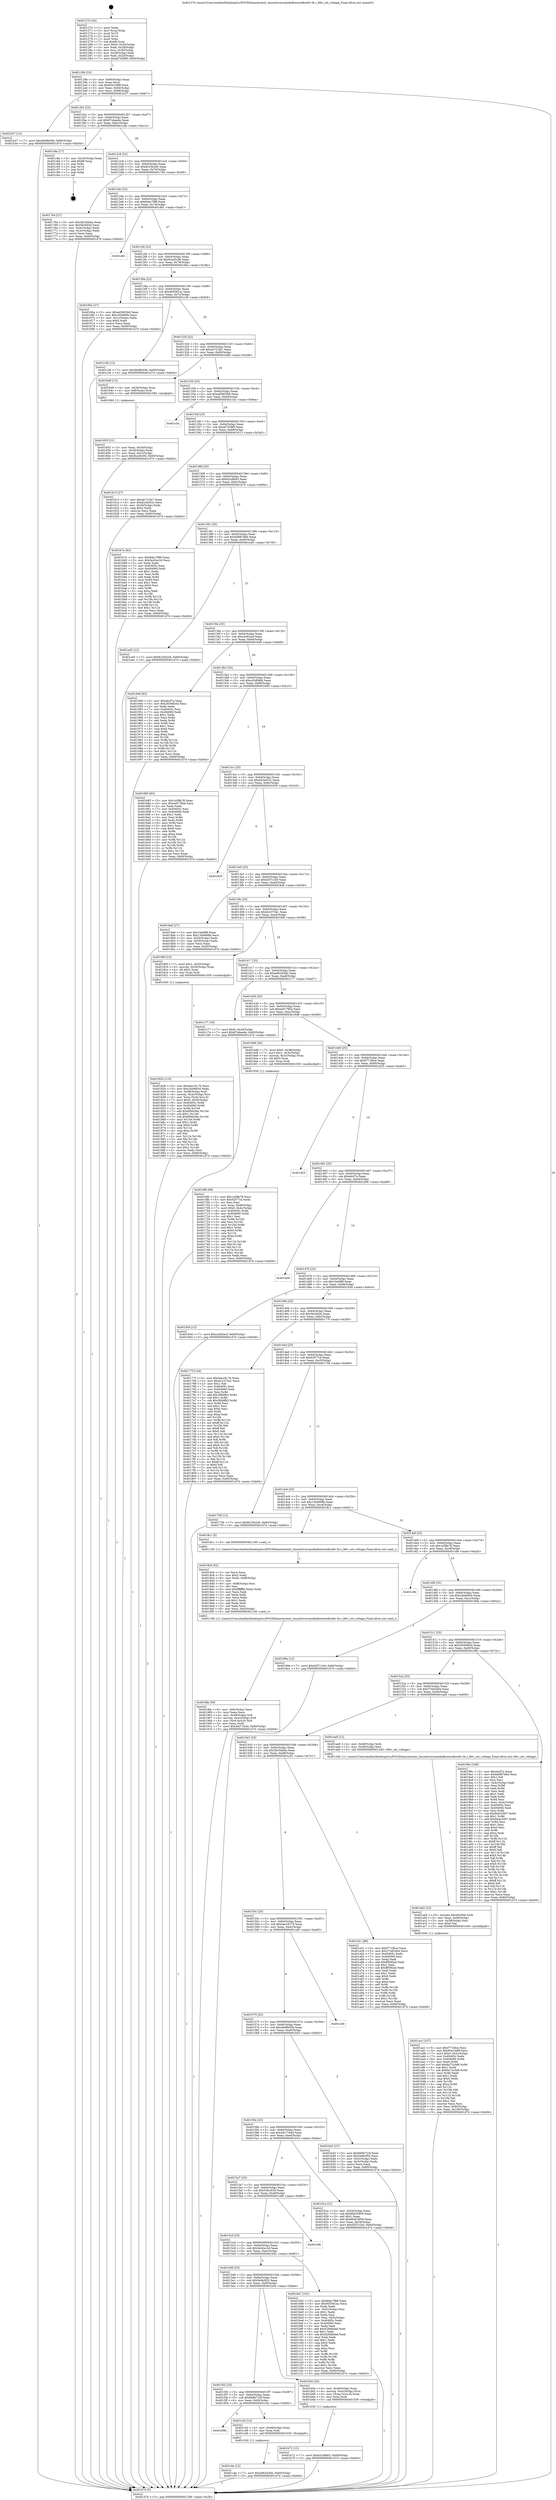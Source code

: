 digraph "0x401270" {
  label = "0x401270 (/mnt/c/Users/mathe/Desktop/tcc/POCII/binaries/extr_linuxdriversmediafirewirefiredtv-fe.c_fdtv_set_voltage_Final-ollvm.out::main(0))"
  labelloc = "t"
  node[shape=record]

  Entry [label="",width=0.3,height=0.3,shape=circle,fillcolor=black,style=filled]
  "0x40129b" [label="{
     0x40129b [23]\l
     | [instrs]\l
     &nbsp;&nbsp;0x40129b \<+3\>: mov -0x60(%rbp),%eax\l
     &nbsp;&nbsp;0x40129e \<+2\>: mov %eax,%ecx\l
     &nbsp;&nbsp;0x4012a0 \<+6\>: sub $0x83e1bf9f,%ecx\l
     &nbsp;&nbsp;0x4012a6 \<+3\>: mov %eax,-0x64(%rbp)\l
     &nbsp;&nbsp;0x4012a9 \<+3\>: mov %ecx,-0x68(%rbp)\l
     &nbsp;&nbsp;0x4012ac \<+6\>: je 0000000000401b37 \<main+0x8c7\>\l
  }"]
  "0x401b37" [label="{
     0x401b37 [12]\l
     | [instrs]\l
     &nbsp;&nbsp;0x401b37 \<+7\>: movl $0x4bd9b50b,-0x60(%rbp)\l
     &nbsp;&nbsp;0x401b3e \<+5\>: jmp 0000000000401d7d \<main+0xb0d\>\l
  }"]
  "0x4012b2" [label="{
     0x4012b2 [22]\l
     | [instrs]\l
     &nbsp;&nbsp;0x4012b2 \<+5\>: jmp 00000000004012b7 \<main+0x47\>\l
     &nbsp;&nbsp;0x4012b7 \<+3\>: mov -0x64(%rbp),%eax\l
     &nbsp;&nbsp;0x4012ba \<+5\>: sub $0x87ebeede,%eax\l
     &nbsp;&nbsp;0x4012bf \<+3\>: mov %eax,-0x6c(%rbp)\l
     &nbsp;&nbsp;0x4012c2 \<+6\>: je 0000000000401c8a \<main+0xa1a\>\l
  }"]
  Exit [label="",width=0.3,height=0.3,shape=circle,fillcolor=black,style=filled,peripheries=2]
  "0x401c8a" [label="{
     0x401c8a [17]\l
     | [instrs]\l
     &nbsp;&nbsp;0x401c8a \<+3\>: mov -0x24(%rbp),%eax\l
     &nbsp;&nbsp;0x401c8d \<+7\>: add $0xf8,%rsp\l
     &nbsp;&nbsp;0x401c94 \<+1\>: pop %rbx\l
     &nbsp;&nbsp;0x401c95 \<+2\>: pop %r14\l
     &nbsp;&nbsp;0x401c97 \<+2\>: pop %r15\l
     &nbsp;&nbsp;0x401c99 \<+1\>: pop %rbp\l
     &nbsp;&nbsp;0x401c9a \<+1\>: ret\l
  }"]
  "0x4012c8" [label="{
     0x4012c8 [22]\l
     | [instrs]\l
     &nbsp;&nbsp;0x4012c8 \<+5\>: jmp 00000000004012cd \<main+0x5d\>\l
     &nbsp;&nbsp;0x4012cd \<+3\>: mov -0x64(%rbp),%eax\l
     &nbsp;&nbsp;0x4012d0 \<+5\>: sub $0x8c23b2e9,%eax\l
     &nbsp;&nbsp;0x4012d5 \<+3\>: mov %eax,-0x70(%rbp)\l
     &nbsp;&nbsp;0x4012d8 \<+6\>: je 0000000000401764 \<main+0x4f4\>\l
  }"]
  "0x401c4e" [label="{
     0x401c4e [12]\l
     | [instrs]\l
     &nbsp;&nbsp;0x401c4e \<+7\>: movl $0xe06343bb,-0x60(%rbp)\l
     &nbsp;&nbsp;0x401c55 \<+5\>: jmp 0000000000401d7d \<main+0xb0d\>\l
  }"]
  "0x401764" [label="{
     0x401764 [27]\l
     | [instrs]\l
     &nbsp;&nbsp;0x401764 \<+5\>: mov $0x3bc5bbba,%eax\l
     &nbsp;&nbsp;0x401769 \<+5\>: mov $0x5bc0d3d,%ecx\l
     &nbsp;&nbsp;0x40176e \<+3\>: mov -0x4c(%rbp),%edx\l
     &nbsp;&nbsp;0x401771 \<+3\>: cmp -0x3c(%rbp),%edx\l
     &nbsp;&nbsp;0x401774 \<+3\>: cmovl %ecx,%eax\l
     &nbsp;&nbsp;0x401777 \<+3\>: mov %eax,-0x60(%rbp)\l
     &nbsp;&nbsp;0x40177a \<+5\>: jmp 0000000000401d7d \<main+0xb0d\>\l
  }"]
  "0x4012de" [label="{
     0x4012de [22]\l
     | [instrs]\l
     &nbsp;&nbsp;0x4012de \<+5\>: jmp 00000000004012e3 \<main+0x73\>\l
     &nbsp;&nbsp;0x4012e3 \<+3\>: mov -0x64(%rbp),%eax\l
     &nbsp;&nbsp;0x4012e6 \<+5\>: sub $0x8dec7f88,%eax\l
     &nbsp;&nbsp;0x4012eb \<+3\>: mov %eax,-0x74(%rbp)\l
     &nbsp;&nbsp;0x4012ee \<+6\>: je 0000000000401d61 \<main+0xaf1\>\l
  }"]
  "0x40160b" [label="{
     0x40160b\l
  }", style=dashed]
  "0x401d61" [label="{
     0x401d61\l
  }", style=dashed]
  "0x4012f4" [label="{
     0x4012f4 [22]\l
     | [instrs]\l
     &nbsp;&nbsp;0x4012f4 \<+5\>: jmp 00000000004012f9 \<main+0x89\>\l
     &nbsp;&nbsp;0x4012f9 \<+3\>: mov -0x64(%rbp),%eax\l
     &nbsp;&nbsp;0x4012fc \<+5\>: sub $0x9ca45c06,%eax\l
     &nbsp;&nbsp;0x401301 \<+3\>: mov %eax,-0x78(%rbp)\l
     &nbsp;&nbsp;0x401304 \<+6\>: je 000000000040166a \<main+0x3fa\>\l
  }"]
  "0x401c42" [label="{
     0x401c42 [12]\l
     | [instrs]\l
     &nbsp;&nbsp;0x401c42 \<+4\>: mov -0x48(%rbp),%rax\l
     &nbsp;&nbsp;0x401c46 \<+3\>: mov %rax,%rdi\l
     &nbsp;&nbsp;0x401c49 \<+5\>: call 0000000000401030 \<free@plt\>\l
     | [calls]\l
     &nbsp;&nbsp;0x401030 \{1\} (unknown)\l
  }"]
  "0x40166a" [label="{
     0x40166a [27]\l
     | [instrs]\l
     &nbsp;&nbsp;0x40166a \<+5\>: mov $0xad5803b8,%eax\l
     &nbsp;&nbsp;0x40166f \<+5\>: mov $0xcd3df46b,%ecx\l
     &nbsp;&nbsp;0x401674 \<+3\>: mov -0x1c(%rbp),%edx\l
     &nbsp;&nbsp;0x401677 \<+3\>: cmp $0x0,%edx\l
     &nbsp;&nbsp;0x40167a \<+3\>: cmove %ecx,%eax\l
     &nbsp;&nbsp;0x40167d \<+3\>: mov %eax,-0x60(%rbp)\l
     &nbsp;&nbsp;0x401680 \<+5\>: jmp 0000000000401d7d \<main+0xb0d\>\l
  }"]
  "0x40130a" [label="{
     0x40130a [22]\l
     | [instrs]\l
     &nbsp;&nbsp;0x40130a \<+5\>: jmp 000000000040130f \<main+0x9f\>\l
     &nbsp;&nbsp;0x40130f \<+3\>: mov -0x64(%rbp),%eax\l
     &nbsp;&nbsp;0x401312 \<+5\>: sub $0x9d5581ac,%eax\l
     &nbsp;&nbsp;0x401317 \<+3\>: mov %eax,-0x7c(%rbp)\l
     &nbsp;&nbsp;0x40131a \<+6\>: je 0000000000401c36 \<main+0x9c6\>\l
  }"]
  "0x401b72" [label="{
     0x401b72 [12]\l
     | [instrs]\l
     &nbsp;&nbsp;0x401b72 \<+7\>: movl $0xb2cdfb63,-0x60(%rbp)\l
     &nbsp;&nbsp;0x401b79 \<+5\>: jmp 0000000000401d7d \<main+0xb0d\>\l
  }"]
  "0x401c36" [label="{
     0x401c36 [12]\l
     | [instrs]\l
     &nbsp;&nbsp;0x401c36 \<+7\>: movl $0x4bd9b50b,-0x60(%rbp)\l
     &nbsp;&nbsp;0x401c3d \<+5\>: jmp 0000000000401d7d \<main+0xb0d\>\l
  }"]
  "0x401320" [label="{
     0x401320 [22]\l
     | [instrs]\l
     &nbsp;&nbsp;0x401320 \<+5\>: jmp 0000000000401325 \<main+0xb5\>\l
     &nbsp;&nbsp;0x401325 \<+3\>: mov -0x64(%rbp),%eax\l
     &nbsp;&nbsp;0x401328 \<+5\>: sub $0xab721fa7,%eax\l
     &nbsp;&nbsp;0x40132d \<+3\>: mov %eax,-0x80(%rbp)\l
     &nbsp;&nbsp;0x401330 \<+6\>: je 0000000000401648 \<main+0x3d8\>\l
  }"]
  "0x4015f2" [label="{
     0x4015f2 [25]\l
     | [instrs]\l
     &nbsp;&nbsp;0x4015f2 \<+5\>: jmp 00000000004015f7 \<main+0x387\>\l
     &nbsp;&nbsp;0x4015f7 \<+3\>: mov -0x64(%rbp),%eax\l
     &nbsp;&nbsp;0x4015fa \<+5\>: sub $0x668b722f,%eax\l
     &nbsp;&nbsp;0x4015ff \<+6\>: mov %eax,-0xf4(%rbp)\l
     &nbsp;&nbsp;0x401605 \<+6\>: je 0000000000401c42 \<main+0x9d2\>\l
  }"]
  "0x401648" [label="{
     0x401648 [13]\l
     | [instrs]\l
     &nbsp;&nbsp;0x401648 \<+4\>: mov -0x30(%rbp),%rax\l
     &nbsp;&nbsp;0x40164c \<+4\>: mov 0x8(%rax),%rdi\l
     &nbsp;&nbsp;0x401650 \<+5\>: call 0000000000401060 \<atoi@plt\>\l
     | [calls]\l
     &nbsp;&nbsp;0x401060 \{1\} (unknown)\l
  }"]
  "0x401336" [label="{
     0x401336 [25]\l
     | [instrs]\l
     &nbsp;&nbsp;0x401336 \<+5\>: jmp 000000000040133b \<main+0xcb\>\l
     &nbsp;&nbsp;0x40133b \<+3\>: mov -0x64(%rbp),%eax\l
     &nbsp;&nbsp;0x40133e \<+5\>: sub $0xad5803b8,%eax\l
     &nbsp;&nbsp;0x401343 \<+6\>: mov %eax,-0x84(%rbp)\l
     &nbsp;&nbsp;0x401349 \<+6\>: je 0000000000401c5a \<main+0x9ea\>\l
  }"]
  "0x401b5e" [label="{
     0x401b5e [20]\l
     | [instrs]\l
     &nbsp;&nbsp;0x401b5e \<+4\>: mov -0x48(%rbp),%rax\l
     &nbsp;&nbsp;0x401b62 \<+4\>: movslq -0x5c(%rbp),%rcx\l
     &nbsp;&nbsp;0x401b66 \<+4\>: mov (%rax,%rcx,8),%rax\l
     &nbsp;&nbsp;0x401b6a \<+3\>: mov %rax,%rdi\l
     &nbsp;&nbsp;0x401b6d \<+5\>: call 0000000000401030 \<free@plt\>\l
     | [calls]\l
     &nbsp;&nbsp;0x401030 \{1\} (unknown)\l
  }"]
  "0x401c5a" [label="{
     0x401c5a\l
  }", style=dashed]
  "0x40134f" [label="{
     0x40134f [25]\l
     | [instrs]\l
     &nbsp;&nbsp;0x40134f \<+5\>: jmp 0000000000401354 \<main+0xe4\>\l
     &nbsp;&nbsp;0x401354 \<+3\>: mov -0x64(%rbp),%eax\l
     &nbsp;&nbsp;0x401357 \<+5\>: sub $0xaf7439f9,%eax\l
     &nbsp;&nbsp;0x40135c \<+6\>: mov %eax,-0x88(%rbp)\l
     &nbsp;&nbsp;0x401362 \<+6\>: je 0000000000401615 \<main+0x3a5\>\l
  }"]
  "0x4015d9" [label="{
     0x4015d9 [25]\l
     | [instrs]\l
     &nbsp;&nbsp;0x4015d9 \<+5\>: jmp 00000000004015de \<main+0x36e\>\l
     &nbsp;&nbsp;0x4015de \<+3\>: mov -0x64(%rbp),%eax\l
     &nbsp;&nbsp;0x4015e1 \<+5\>: sub $0x5efdc952,%eax\l
     &nbsp;&nbsp;0x4015e6 \<+6\>: mov %eax,-0xf0(%rbp)\l
     &nbsp;&nbsp;0x4015ec \<+6\>: je 0000000000401b5e \<main+0x8ee\>\l
  }"]
  "0x401615" [label="{
     0x401615 [27]\l
     | [instrs]\l
     &nbsp;&nbsp;0x401615 \<+5\>: mov $0xab721fa7,%eax\l
     &nbsp;&nbsp;0x40161a \<+5\>: mov $0xd2cbd52c,%ecx\l
     &nbsp;&nbsp;0x40161f \<+3\>: mov -0x20(%rbp),%edx\l
     &nbsp;&nbsp;0x401622 \<+3\>: cmp $0x2,%edx\l
     &nbsp;&nbsp;0x401625 \<+3\>: cmovne %ecx,%eax\l
     &nbsp;&nbsp;0x401628 \<+3\>: mov %eax,-0x60(%rbp)\l
     &nbsp;&nbsp;0x40162b \<+5\>: jmp 0000000000401d7d \<main+0xb0d\>\l
  }"]
  "0x401368" [label="{
     0x401368 [25]\l
     | [instrs]\l
     &nbsp;&nbsp;0x401368 \<+5\>: jmp 000000000040136d \<main+0xfd\>\l
     &nbsp;&nbsp;0x40136d \<+3\>: mov -0x64(%rbp),%eax\l
     &nbsp;&nbsp;0x401370 \<+5\>: sub $0xb2cdfb63,%eax\l
     &nbsp;&nbsp;0x401375 \<+6\>: mov %eax,-0x8c(%rbp)\l
     &nbsp;&nbsp;0x40137b \<+6\>: je 0000000000401b7e \<main+0x90e\>\l
  }"]
  "0x401d7d" [label="{
     0x401d7d [5]\l
     | [instrs]\l
     &nbsp;&nbsp;0x401d7d \<+5\>: jmp 000000000040129b \<main+0x2b\>\l
  }"]
  "0x401270" [label="{
     0x401270 [43]\l
     | [instrs]\l
     &nbsp;&nbsp;0x401270 \<+1\>: push %rbp\l
     &nbsp;&nbsp;0x401271 \<+3\>: mov %rsp,%rbp\l
     &nbsp;&nbsp;0x401274 \<+2\>: push %r15\l
     &nbsp;&nbsp;0x401276 \<+2\>: push %r14\l
     &nbsp;&nbsp;0x401278 \<+1\>: push %rbx\l
     &nbsp;&nbsp;0x401279 \<+7\>: sub $0xf8,%rsp\l
     &nbsp;&nbsp;0x401280 \<+7\>: movl $0x0,-0x24(%rbp)\l
     &nbsp;&nbsp;0x401287 \<+3\>: mov %edi,-0x28(%rbp)\l
     &nbsp;&nbsp;0x40128a \<+4\>: mov %rsi,-0x30(%rbp)\l
     &nbsp;&nbsp;0x40128e \<+3\>: mov -0x28(%rbp),%edi\l
     &nbsp;&nbsp;0x401291 \<+3\>: mov %edi,-0x20(%rbp)\l
     &nbsp;&nbsp;0x401294 \<+7\>: movl $0xaf7439f9,-0x60(%rbp)\l
  }"]
  "0x401655" [label="{
     0x401655 [21]\l
     | [instrs]\l
     &nbsp;&nbsp;0x401655 \<+3\>: mov %eax,-0x34(%rbp)\l
     &nbsp;&nbsp;0x401658 \<+3\>: mov -0x34(%rbp),%eax\l
     &nbsp;&nbsp;0x40165b \<+3\>: mov %eax,-0x1c(%rbp)\l
     &nbsp;&nbsp;0x40165e \<+7\>: movl $0x9ca45c06,-0x60(%rbp)\l
     &nbsp;&nbsp;0x401665 \<+5\>: jmp 0000000000401d7d \<main+0xb0d\>\l
  }"]
  "0x401bd1" [label="{
     0x401bd1 [101]\l
     | [instrs]\l
     &nbsp;&nbsp;0x401bd1 \<+5\>: mov $0x8dec7f88,%eax\l
     &nbsp;&nbsp;0x401bd6 \<+5\>: mov $0x9d5581ac,%ecx\l
     &nbsp;&nbsp;0x401bdb \<+2\>: xor %edx,%edx\l
     &nbsp;&nbsp;0x401bdd \<+3\>: mov -0x5c(%rbp),%esi\l
     &nbsp;&nbsp;0x401be0 \<+3\>: sub $0x1,%edx\l
     &nbsp;&nbsp;0x401be3 \<+2\>: sub %edx,%esi\l
     &nbsp;&nbsp;0x401be5 \<+3\>: mov %esi,-0x5c(%rbp)\l
     &nbsp;&nbsp;0x401be8 \<+7\>: mov 0x40405c,%edx\l
     &nbsp;&nbsp;0x401bef \<+7\>: mov 0x404060,%esi\l
     &nbsp;&nbsp;0x401bf6 \<+2\>: mov %edx,%edi\l
     &nbsp;&nbsp;0x401bf8 \<+6\>: add $0xd28dbdad,%edi\l
     &nbsp;&nbsp;0x401bfe \<+3\>: sub $0x1,%edi\l
     &nbsp;&nbsp;0x401c01 \<+6\>: sub $0xd28dbdad,%edi\l
     &nbsp;&nbsp;0x401c07 \<+3\>: imul %edi,%edx\l
     &nbsp;&nbsp;0x401c0a \<+3\>: and $0x1,%edx\l
     &nbsp;&nbsp;0x401c0d \<+3\>: cmp $0x0,%edx\l
     &nbsp;&nbsp;0x401c10 \<+4\>: sete %r8b\l
     &nbsp;&nbsp;0x401c14 \<+3\>: cmp $0xa,%esi\l
     &nbsp;&nbsp;0x401c17 \<+4\>: setl %r9b\l
     &nbsp;&nbsp;0x401c1b \<+3\>: mov %r8b,%r10b\l
     &nbsp;&nbsp;0x401c1e \<+3\>: and %r9b,%r10b\l
     &nbsp;&nbsp;0x401c21 \<+3\>: xor %r9b,%r8b\l
     &nbsp;&nbsp;0x401c24 \<+3\>: or %r8b,%r10b\l
     &nbsp;&nbsp;0x401c27 \<+4\>: test $0x1,%r10b\l
     &nbsp;&nbsp;0x401c2b \<+3\>: cmovne %ecx,%eax\l
     &nbsp;&nbsp;0x401c2e \<+3\>: mov %eax,-0x60(%rbp)\l
     &nbsp;&nbsp;0x401c31 \<+5\>: jmp 0000000000401d7d \<main+0xb0d\>\l
  }"]
  "0x401b7e" [label="{
     0x401b7e [83]\l
     | [instrs]\l
     &nbsp;&nbsp;0x401b7e \<+5\>: mov $0x8dec7f88,%eax\l
     &nbsp;&nbsp;0x401b83 \<+5\>: mov $0x5e42ec2d,%ecx\l
     &nbsp;&nbsp;0x401b88 \<+2\>: xor %edx,%edx\l
     &nbsp;&nbsp;0x401b8a \<+7\>: mov 0x40405c,%esi\l
     &nbsp;&nbsp;0x401b91 \<+7\>: mov 0x404060,%edi\l
     &nbsp;&nbsp;0x401b98 \<+3\>: sub $0x1,%edx\l
     &nbsp;&nbsp;0x401b9b \<+3\>: mov %esi,%r8d\l
     &nbsp;&nbsp;0x401b9e \<+3\>: add %edx,%r8d\l
     &nbsp;&nbsp;0x401ba1 \<+4\>: imul %r8d,%esi\l
     &nbsp;&nbsp;0x401ba5 \<+3\>: and $0x1,%esi\l
     &nbsp;&nbsp;0x401ba8 \<+3\>: cmp $0x0,%esi\l
     &nbsp;&nbsp;0x401bab \<+4\>: sete %r9b\l
     &nbsp;&nbsp;0x401baf \<+3\>: cmp $0xa,%edi\l
     &nbsp;&nbsp;0x401bb2 \<+4\>: setl %r10b\l
     &nbsp;&nbsp;0x401bb6 \<+3\>: mov %r9b,%r11b\l
     &nbsp;&nbsp;0x401bb9 \<+3\>: and %r10b,%r11b\l
     &nbsp;&nbsp;0x401bbc \<+3\>: xor %r10b,%r9b\l
     &nbsp;&nbsp;0x401bbf \<+3\>: or %r9b,%r11b\l
     &nbsp;&nbsp;0x401bc2 \<+4\>: test $0x1,%r11b\l
     &nbsp;&nbsp;0x401bc6 \<+3\>: cmovne %ecx,%eax\l
     &nbsp;&nbsp;0x401bc9 \<+3\>: mov %eax,-0x60(%rbp)\l
     &nbsp;&nbsp;0x401bcc \<+5\>: jmp 0000000000401d7d \<main+0xb0d\>\l
  }"]
  "0x401381" [label="{
     0x401381 [25]\l
     | [instrs]\l
     &nbsp;&nbsp;0x401381 \<+5\>: jmp 0000000000401386 \<main+0x116\>\l
     &nbsp;&nbsp;0x401386 \<+3\>: mov -0x64(%rbp),%eax\l
     &nbsp;&nbsp;0x401389 \<+5\>: sub $0xbd987d6d,%eax\l
     &nbsp;&nbsp;0x40138e \<+6\>: mov %eax,-0x90(%rbp)\l
     &nbsp;&nbsp;0x401394 \<+6\>: je 0000000000401a45 \<main+0x7d5\>\l
  }"]
  "0x4015c0" [label="{
     0x4015c0 [25]\l
     | [instrs]\l
     &nbsp;&nbsp;0x4015c0 \<+5\>: jmp 00000000004015c5 \<main+0x355\>\l
     &nbsp;&nbsp;0x4015c5 \<+3\>: mov -0x64(%rbp),%eax\l
     &nbsp;&nbsp;0x4015c8 \<+5\>: sub $0x5e42ec2d,%eax\l
     &nbsp;&nbsp;0x4015cd \<+6\>: mov %eax,-0xec(%rbp)\l
     &nbsp;&nbsp;0x4015d3 \<+6\>: je 0000000000401bd1 \<main+0x961\>\l
  }"]
  "0x401a45" [label="{
     0x401a45 [12]\l
     | [instrs]\l
     &nbsp;&nbsp;0x401a45 \<+7\>: movl $0x8c23b2e9,-0x60(%rbp)\l
     &nbsp;&nbsp;0x401a4c \<+5\>: jmp 0000000000401d7d \<main+0xb0d\>\l
  }"]
  "0x40139a" [label="{
     0x40139a [25]\l
     | [instrs]\l
     &nbsp;&nbsp;0x40139a \<+5\>: jmp 000000000040139f \<main+0x12f\>\l
     &nbsp;&nbsp;0x40139f \<+3\>: mov -0x64(%rbp),%eax\l
     &nbsp;&nbsp;0x4013a2 \<+5\>: sub $0xca362ecf,%eax\l
     &nbsp;&nbsp;0x4013a7 \<+6\>: mov %eax,-0x94(%rbp)\l
     &nbsp;&nbsp;0x4013ad \<+6\>: je 0000000000401949 \<main+0x6d9\>\l
  }"]
  "0x401c66" [label="{
     0x401c66\l
  }", style=dashed]
  "0x401949" [label="{
     0x401949 [83]\l
     | [instrs]\l
     &nbsp;&nbsp;0x401949 \<+5\>: mov $0xebcf7a,%eax\l
     &nbsp;&nbsp;0x40194e \<+5\>: mov $0x2939db5d,%ecx\l
     &nbsp;&nbsp;0x401953 \<+2\>: xor %edx,%edx\l
     &nbsp;&nbsp;0x401955 \<+7\>: mov 0x40405c,%esi\l
     &nbsp;&nbsp;0x40195c \<+7\>: mov 0x404060,%edi\l
     &nbsp;&nbsp;0x401963 \<+3\>: sub $0x1,%edx\l
     &nbsp;&nbsp;0x401966 \<+3\>: mov %esi,%r8d\l
     &nbsp;&nbsp;0x401969 \<+3\>: add %edx,%r8d\l
     &nbsp;&nbsp;0x40196c \<+4\>: imul %r8d,%esi\l
     &nbsp;&nbsp;0x401970 \<+3\>: and $0x1,%esi\l
     &nbsp;&nbsp;0x401973 \<+3\>: cmp $0x0,%esi\l
     &nbsp;&nbsp;0x401976 \<+4\>: sete %r9b\l
     &nbsp;&nbsp;0x40197a \<+3\>: cmp $0xa,%edi\l
     &nbsp;&nbsp;0x40197d \<+4\>: setl %r10b\l
     &nbsp;&nbsp;0x401981 \<+3\>: mov %r9b,%r11b\l
     &nbsp;&nbsp;0x401984 \<+3\>: and %r10b,%r11b\l
     &nbsp;&nbsp;0x401987 \<+3\>: xor %r10b,%r9b\l
     &nbsp;&nbsp;0x40198a \<+3\>: or %r9b,%r11b\l
     &nbsp;&nbsp;0x40198d \<+4\>: test $0x1,%r11b\l
     &nbsp;&nbsp;0x401991 \<+3\>: cmovne %ecx,%eax\l
     &nbsp;&nbsp;0x401994 \<+3\>: mov %eax,-0x60(%rbp)\l
     &nbsp;&nbsp;0x401997 \<+5\>: jmp 0000000000401d7d \<main+0xb0d\>\l
  }"]
  "0x4013b3" [label="{
     0x4013b3 [25]\l
     | [instrs]\l
     &nbsp;&nbsp;0x4013b3 \<+5\>: jmp 00000000004013b8 \<main+0x148\>\l
     &nbsp;&nbsp;0x4013b8 \<+3\>: mov -0x64(%rbp),%eax\l
     &nbsp;&nbsp;0x4013bb \<+5\>: sub $0xcd3df46b,%eax\l
     &nbsp;&nbsp;0x4013c0 \<+6\>: mov %eax,-0x98(%rbp)\l
     &nbsp;&nbsp;0x4013c6 \<+6\>: je 0000000000401685 \<main+0x415\>\l
  }"]
  "0x401acc" [label="{
     0x401acc [107]\l
     | [instrs]\l
     &nbsp;&nbsp;0x401acc \<+5\>: mov $0xf771fbce,%esi\l
     &nbsp;&nbsp;0x401ad1 \<+5\>: mov $0x83e1bf9f,%ecx\l
     &nbsp;&nbsp;0x401ad6 \<+7\>: movl $0x0,-0x5c(%rbp)\l
     &nbsp;&nbsp;0x401add \<+7\>: mov 0x40405c,%edx\l
     &nbsp;&nbsp;0x401ae4 \<+8\>: mov 0x404060,%r8d\l
     &nbsp;&nbsp;0x401aec \<+3\>: mov %edx,%r9d\l
     &nbsp;&nbsp;0x401aef \<+7\>: add $0x6a72c0d6,%r9d\l
     &nbsp;&nbsp;0x401af6 \<+4\>: sub $0x1,%r9d\l
     &nbsp;&nbsp;0x401afa \<+7\>: sub $0x6a72c0d6,%r9d\l
     &nbsp;&nbsp;0x401b01 \<+4\>: imul %r9d,%edx\l
     &nbsp;&nbsp;0x401b05 \<+3\>: and $0x1,%edx\l
     &nbsp;&nbsp;0x401b08 \<+3\>: cmp $0x0,%edx\l
     &nbsp;&nbsp;0x401b0b \<+4\>: sete %r10b\l
     &nbsp;&nbsp;0x401b0f \<+4\>: cmp $0xa,%r8d\l
     &nbsp;&nbsp;0x401b13 \<+4\>: setl %r11b\l
     &nbsp;&nbsp;0x401b17 \<+3\>: mov %r10b,%bl\l
     &nbsp;&nbsp;0x401b1a \<+3\>: and %r11b,%bl\l
     &nbsp;&nbsp;0x401b1d \<+3\>: xor %r11b,%r10b\l
     &nbsp;&nbsp;0x401b20 \<+3\>: or %r10b,%bl\l
     &nbsp;&nbsp;0x401b23 \<+3\>: test $0x1,%bl\l
     &nbsp;&nbsp;0x401b26 \<+3\>: cmovne %ecx,%esi\l
     &nbsp;&nbsp;0x401b29 \<+3\>: mov %esi,-0x60(%rbp)\l
     &nbsp;&nbsp;0x401b2c \<+6\>: mov %eax,-0x100(%rbp)\l
     &nbsp;&nbsp;0x401b32 \<+5\>: jmp 0000000000401d7d \<main+0xb0d\>\l
  }"]
  "0x401685" [label="{
     0x401685 [83]\l
     | [instrs]\l
     &nbsp;&nbsp;0x401685 \<+5\>: mov $0x1a5ffa78,%eax\l
     &nbsp;&nbsp;0x40168a \<+5\>: mov $0xeef179bd,%ecx\l
     &nbsp;&nbsp;0x40168f \<+2\>: xor %edx,%edx\l
     &nbsp;&nbsp;0x401691 \<+7\>: mov 0x40405c,%esi\l
     &nbsp;&nbsp;0x401698 \<+7\>: mov 0x404060,%edi\l
     &nbsp;&nbsp;0x40169f \<+3\>: sub $0x1,%edx\l
     &nbsp;&nbsp;0x4016a2 \<+3\>: mov %esi,%r8d\l
     &nbsp;&nbsp;0x4016a5 \<+3\>: add %edx,%r8d\l
     &nbsp;&nbsp;0x4016a8 \<+4\>: imul %r8d,%esi\l
     &nbsp;&nbsp;0x4016ac \<+3\>: and $0x1,%esi\l
     &nbsp;&nbsp;0x4016af \<+3\>: cmp $0x0,%esi\l
     &nbsp;&nbsp;0x4016b2 \<+4\>: sete %r9b\l
     &nbsp;&nbsp;0x4016b6 \<+3\>: cmp $0xa,%edi\l
     &nbsp;&nbsp;0x4016b9 \<+4\>: setl %r10b\l
     &nbsp;&nbsp;0x4016bd \<+3\>: mov %r9b,%r11b\l
     &nbsp;&nbsp;0x4016c0 \<+3\>: and %r10b,%r11b\l
     &nbsp;&nbsp;0x4016c3 \<+3\>: xor %r10b,%r9b\l
     &nbsp;&nbsp;0x4016c6 \<+3\>: or %r9b,%r11b\l
     &nbsp;&nbsp;0x4016c9 \<+4\>: test $0x1,%r11b\l
     &nbsp;&nbsp;0x4016cd \<+3\>: cmovne %ecx,%eax\l
     &nbsp;&nbsp;0x4016d0 \<+3\>: mov %eax,-0x60(%rbp)\l
     &nbsp;&nbsp;0x4016d3 \<+5\>: jmp 0000000000401d7d \<main+0xb0d\>\l
  }"]
  "0x4013cc" [label="{
     0x4013cc [25]\l
     | [instrs]\l
     &nbsp;&nbsp;0x4013cc \<+5\>: jmp 00000000004013d1 \<main+0x161\>\l
     &nbsp;&nbsp;0x4013d1 \<+3\>: mov -0x64(%rbp),%eax\l
     &nbsp;&nbsp;0x4013d4 \<+5\>: sub $0xd2cbd52c,%eax\l
     &nbsp;&nbsp;0x4013d9 \<+6\>: mov %eax,-0x9c(%rbp)\l
     &nbsp;&nbsp;0x4013df \<+6\>: je 0000000000401630 \<main+0x3c0\>\l
  }"]
  "0x401ab5" [label="{
     0x401ab5 [23]\l
     | [instrs]\l
     &nbsp;&nbsp;0x401ab5 \<+10\>: movabs $0x4020b6,%rdi\l
     &nbsp;&nbsp;0x401abf \<+3\>: mov %eax,-0x58(%rbp)\l
     &nbsp;&nbsp;0x401ac2 \<+3\>: mov -0x58(%rbp),%esi\l
     &nbsp;&nbsp;0x401ac5 \<+2\>: mov $0x0,%al\l
     &nbsp;&nbsp;0x401ac7 \<+5\>: call 0000000000401040 \<printf@plt\>\l
     | [calls]\l
     &nbsp;&nbsp;0x401040 \{1\} (unknown)\l
  }"]
  "0x401630" [label="{
     0x401630\l
  }", style=dashed]
  "0x4013e5" [label="{
     0x4013e5 [25]\l
     | [instrs]\l
     &nbsp;&nbsp;0x4013e5 \<+5\>: jmp 00000000004013ea \<main+0x17a\>\l
     &nbsp;&nbsp;0x4013ea \<+3\>: mov -0x64(%rbp),%eax\l
     &nbsp;&nbsp;0x4013ed \<+5\>: sub $0xd2f7c1b0,%eax\l
     &nbsp;&nbsp;0x4013f2 \<+6\>: mov %eax,-0xa0(%rbp)\l
     &nbsp;&nbsp;0x4013f8 \<+6\>: je 00000000004018a6 \<main+0x636\>\l
  }"]
  "0x4015a7" [label="{
     0x4015a7 [25]\l
     | [instrs]\l
     &nbsp;&nbsp;0x4015a7 \<+5\>: jmp 00000000004015ac \<main+0x33c\>\l
     &nbsp;&nbsp;0x4015ac \<+3\>: mov -0x64(%rbp),%eax\l
     &nbsp;&nbsp;0x4015af \<+5\>: sub $0x53fcc630,%eax\l
     &nbsp;&nbsp;0x4015b4 \<+6\>: mov %eax,-0xe8(%rbp)\l
     &nbsp;&nbsp;0x4015ba \<+6\>: je 0000000000401c66 \<main+0x9f6\>\l
  }"]
  "0x4018a6" [label="{
     0x4018a6 [27]\l
     | [instrs]\l
     &nbsp;&nbsp;0x4018a6 \<+5\>: mov $0x1befdf8,%eax\l
     &nbsp;&nbsp;0x4018ab \<+5\>: mov $0x13d4668b,%ecx\l
     &nbsp;&nbsp;0x4018b0 \<+3\>: mov -0x54(%rbp),%edx\l
     &nbsp;&nbsp;0x4018b3 \<+3\>: cmp -0x50(%rbp),%edx\l
     &nbsp;&nbsp;0x4018b6 \<+3\>: cmovl %ecx,%eax\l
     &nbsp;&nbsp;0x4018b9 \<+3\>: mov %eax,-0x60(%rbp)\l
     &nbsp;&nbsp;0x4018bc \<+5\>: jmp 0000000000401d7d \<main+0xb0d\>\l
  }"]
  "0x4013fe" [label="{
     0x4013fe [25]\l
     | [instrs]\l
     &nbsp;&nbsp;0x4013fe \<+5\>: jmp 0000000000401403 \<main+0x193\>\l
     &nbsp;&nbsp;0x401403 \<+3\>: mov -0x64(%rbp),%eax\l
     &nbsp;&nbsp;0x401406 \<+5\>: sub $0xdc2375a1,%eax\l
     &nbsp;&nbsp;0x40140b \<+6\>: mov %eax,-0xa4(%rbp)\l
     &nbsp;&nbsp;0x401411 \<+6\>: je 000000000040180f \<main+0x59f\>\l
  }"]
  "0x40191e" [label="{
     0x40191e [31]\l
     | [instrs]\l
     &nbsp;&nbsp;0x40191e \<+3\>: mov -0x54(%rbp),%eax\l
     &nbsp;&nbsp;0x401921 \<+5\>: sub $0x86d25959,%eax\l
     &nbsp;&nbsp;0x401926 \<+3\>: add $0x1,%eax\l
     &nbsp;&nbsp;0x401929 \<+5\>: add $0x86d25959,%eax\l
     &nbsp;&nbsp;0x40192e \<+3\>: mov %eax,-0x54(%rbp)\l
     &nbsp;&nbsp;0x401931 \<+7\>: movl $0xd2f7c1b0,-0x60(%rbp)\l
     &nbsp;&nbsp;0x401938 \<+5\>: jmp 0000000000401d7d \<main+0xb0d\>\l
  }"]
  "0x40180f" [label="{
     0x40180f [23]\l
     | [instrs]\l
     &nbsp;&nbsp;0x40180f \<+7\>: movl $0x1,-0x50(%rbp)\l
     &nbsp;&nbsp;0x401816 \<+4\>: movslq -0x50(%rbp),%rax\l
     &nbsp;&nbsp;0x40181a \<+4\>: shl $0x2,%rax\l
     &nbsp;&nbsp;0x40181e \<+3\>: mov %rax,%rdi\l
     &nbsp;&nbsp;0x401821 \<+5\>: call 0000000000401050 \<malloc@plt\>\l
     | [calls]\l
     &nbsp;&nbsp;0x401050 \{1\} (unknown)\l
  }"]
  "0x401417" [label="{
     0x401417 [25]\l
     | [instrs]\l
     &nbsp;&nbsp;0x401417 \<+5\>: jmp 000000000040141c \<main+0x1ac\>\l
     &nbsp;&nbsp;0x40141c \<+3\>: mov -0x64(%rbp),%eax\l
     &nbsp;&nbsp;0x40141f \<+5\>: sub $0xe06343bb,%eax\l
     &nbsp;&nbsp;0x401424 \<+6\>: mov %eax,-0xa8(%rbp)\l
     &nbsp;&nbsp;0x40142a \<+6\>: je 0000000000401c77 \<main+0xa07\>\l
  }"]
  "0x40158e" [label="{
     0x40158e [25]\l
     | [instrs]\l
     &nbsp;&nbsp;0x40158e \<+5\>: jmp 0000000000401593 \<main+0x323\>\l
     &nbsp;&nbsp;0x401593 \<+3\>: mov -0x64(%rbp),%eax\l
     &nbsp;&nbsp;0x401596 \<+5\>: sub $0x4dc71b4d,%eax\l
     &nbsp;&nbsp;0x40159b \<+6\>: mov %eax,-0xe4(%rbp)\l
     &nbsp;&nbsp;0x4015a1 \<+6\>: je 000000000040191e \<main+0x6ae\>\l
  }"]
  "0x401c77" [label="{
     0x401c77 [19]\l
     | [instrs]\l
     &nbsp;&nbsp;0x401c77 \<+7\>: movl $0x0,-0x24(%rbp)\l
     &nbsp;&nbsp;0x401c7e \<+7\>: movl $0x87ebeede,-0x60(%rbp)\l
     &nbsp;&nbsp;0x401c85 \<+5\>: jmp 0000000000401d7d \<main+0xb0d\>\l
  }"]
  "0x401430" [label="{
     0x401430 [25]\l
     | [instrs]\l
     &nbsp;&nbsp;0x401430 \<+5\>: jmp 0000000000401435 \<main+0x1c5\>\l
     &nbsp;&nbsp;0x401435 \<+3\>: mov -0x64(%rbp),%eax\l
     &nbsp;&nbsp;0x401438 \<+5\>: sub $0xeef179bd,%eax\l
     &nbsp;&nbsp;0x40143d \<+6\>: mov %eax,-0xac(%rbp)\l
     &nbsp;&nbsp;0x401443 \<+6\>: je 00000000004016d8 \<main+0x468\>\l
  }"]
  "0x401b43" [label="{
     0x401b43 [27]\l
     | [instrs]\l
     &nbsp;&nbsp;0x401b43 \<+5\>: mov $0x668b722f,%eax\l
     &nbsp;&nbsp;0x401b48 \<+5\>: mov $0x5efdc952,%ecx\l
     &nbsp;&nbsp;0x401b4d \<+3\>: mov -0x5c(%rbp),%edx\l
     &nbsp;&nbsp;0x401b50 \<+3\>: cmp -0x3c(%rbp),%edx\l
     &nbsp;&nbsp;0x401b53 \<+3\>: cmovl %ecx,%eax\l
     &nbsp;&nbsp;0x401b56 \<+3\>: mov %eax,-0x60(%rbp)\l
     &nbsp;&nbsp;0x401b59 \<+5\>: jmp 0000000000401d7d \<main+0xb0d\>\l
  }"]
  "0x4016d8" [label="{
     0x4016d8 [30]\l
     | [instrs]\l
     &nbsp;&nbsp;0x4016d8 \<+7\>: movl $0x0,-0x38(%rbp)\l
     &nbsp;&nbsp;0x4016df \<+7\>: movl $0x1,-0x3c(%rbp)\l
     &nbsp;&nbsp;0x4016e6 \<+4\>: movslq -0x3c(%rbp),%rax\l
     &nbsp;&nbsp;0x4016ea \<+4\>: shl $0x3,%rax\l
     &nbsp;&nbsp;0x4016ee \<+3\>: mov %rax,%rdi\l
     &nbsp;&nbsp;0x4016f1 \<+5\>: call 0000000000401050 \<malloc@plt\>\l
     | [calls]\l
     &nbsp;&nbsp;0x401050 \{1\} (unknown)\l
  }"]
  "0x401449" [label="{
     0x401449 [25]\l
     | [instrs]\l
     &nbsp;&nbsp;0x401449 \<+5\>: jmp 000000000040144e \<main+0x1de\>\l
     &nbsp;&nbsp;0x40144e \<+3\>: mov -0x64(%rbp),%eax\l
     &nbsp;&nbsp;0x401451 \<+5\>: sub $0xf771fbce,%eax\l
     &nbsp;&nbsp;0x401456 \<+6\>: mov %eax,-0xb0(%rbp)\l
     &nbsp;&nbsp;0x40145c \<+6\>: je 0000000000401d25 \<main+0xab5\>\l
  }"]
  "0x4016f6" [label="{
     0x4016f6 [98]\l
     | [instrs]\l
     &nbsp;&nbsp;0x4016f6 \<+5\>: mov $0x1a5ffa78,%ecx\l
     &nbsp;&nbsp;0x4016fb \<+5\>: mov $0x62f77cd,%edx\l
     &nbsp;&nbsp;0x401700 \<+2\>: xor %esi,%esi\l
     &nbsp;&nbsp;0x401702 \<+4\>: mov %rax,-0x48(%rbp)\l
     &nbsp;&nbsp;0x401706 \<+7\>: movl $0x0,-0x4c(%rbp)\l
     &nbsp;&nbsp;0x40170d \<+8\>: mov 0x40405c,%r8d\l
     &nbsp;&nbsp;0x401715 \<+8\>: mov 0x404060,%r9d\l
     &nbsp;&nbsp;0x40171d \<+3\>: sub $0x1,%esi\l
     &nbsp;&nbsp;0x401720 \<+3\>: mov %r8d,%r10d\l
     &nbsp;&nbsp;0x401723 \<+3\>: add %esi,%r10d\l
     &nbsp;&nbsp;0x401726 \<+4\>: imul %r10d,%r8d\l
     &nbsp;&nbsp;0x40172a \<+4\>: and $0x1,%r8d\l
     &nbsp;&nbsp;0x40172e \<+4\>: cmp $0x0,%r8d\l
     &nbsp;&nbsp;0x401732 \<+4\>: sete %r11b\l
     &nbsp;&nbsp;0x401736 \<+4\>: cmp $0xa,%r9d\l
     &nbsp;&nbsp;0x40173a \<+3\>: setl %bl\l
     &nbsp;&nbsp;0x40173d \<+3\>: mov %r11b,%r14b\l
     &nbsp;&nbsp;0x401740 \<+3\>: and %bl,%r14b\l
     &nbsp;&nbsp;0x401743 \<+3\>: xor %bl,%r11b\l
     &nbsp;&nbsp;0x401746 \<+3\>: or %r11b,%r14b\l
     &nbsp;&nbsp;0x401749 \<+4\>: test $0x1,%r14b\l
     &nbsp;&nbsp;0x40174d \<+3\>: cmovne %edx,%ecx\l
     &nbsp;&nbsp;0x401750 \<+3\>: mov %ecx,-0x60(%rbp)\l
     &nbsp;&nbsp;0x401753 \<+5\>: jmp 0000000000401d7d \<main+0xb0d\>\l
  }"]
  "0x401575" [label="{
     0x401575 [25]\l
     | [instrs]\l
     &nbsp;&nbsp;0x401575 \<+5\>: jmp 000000000040157a \<main+0x30a\>\l
     &nbsp;&nbsp;0x40157a \<+3\>: mov -0x64(%rbp),%eax\l
     &nbsp;&nbsp;0x40157d \<+5\>: sub $0x4bd9b50b,%eax\l
     &nbsp;&nbsp;0x401582 \<+6\>: mov %eax,-0xe0(%rbp)\l
     &nbsp;&nbsp;0x401588 \<+6\>: je 0000000000401b43 \<main+0x8d3\>\l
  }"]
  "0x401d25" [label="{
     0x401d25\l
  }", style=dashed]
  "0x401462" [label="{
     0x401462 [25]\l
     | [instrs]\l
     &nbsp;&nbsp;0x401462 \<+5\>: jmp 0000000000401467 \<main+0x1f7\>\l
     &nbsp;&nbsp;0x401467 \<+3\>: mov -0x64(%rbp),%eax\l
     &nbsp;&nbsp;0x40146a \<+5\>: sub $0xebcf7a,%eax\l
     &nbsp;&nbsp;0x40146f \<+6\>: mov %eax,-0xb4(%rbp)\l
     &nbsp;&nbsp;0x401475 \<+6\>: je 0000000000401d06 \<main+0xa96\>\l
  }"]
  "0x401cd0" [label="{
     0x401cd0\l
  }", style=dashed]
  "0x401d06" [label="{
     0x401d06\l
  }", style=dashed]
  "0x40147b" [label="{
     0x40147b [25]\l
     | [instrs]\l
     &nbsp;&nbsp;0x40147b \<+5\>: jmp 0000000000401480 \<main+0x210\>\l
     &nbsp;&nbsp;0x401480 \<+3\>: mov -0x64(%rbp),%eax\l
     &nbsp;&nbsp;0x401483 \<+5\>: sub $0x1befdf8,%eax\l
     &nbsp;&nbsp;0x401488 \<+6\>: mov %eax,-0xb8(%rbp)\l
     &nbsp;&nbsp;0x40148e \<+6\>: je 000000000040193d \<main+0x6cd\>\l
  }"]
  "0x40155c" [label="{
     0x40155c [25]\l
     | [instrs]\l
     &nbsp;&nbsp;0x40155c \<+5\>: jmp 0000000000401561 \<main+0x2f1\>\l
     &nbsp;&nbsp;0x401561 \<+3\>: mov -0x64(%rbp),%eax\l
     &nbsp;&nbsp;0x401564 \<+5\>: sub $0x4ae18176,%eax\l
     &nbsp;&nbsp;0x401569 \<+6\>: mov %eax,-0xdc(%rbp)\l
     &nbsp;&nbsp;0x40156f \<+6\>: je 0000000000401cd0 \<main+0xa60\>\l
  }"]
  "0x40193d" [label="{
     0x40193d [12]\l
     | [instrs]\l
     &nbsp;&nbsp;0x40193d \<+7\>: movl $0xca362ecf,-0x60(%rbp)\l
     &nbsp;&nbsp;0x401944 \<+5\>: jmp 0000000000401d7d \<main+0xb0d\>\l
  }"]
  "0x401494" [label="{
     0x401494 [25]\l
     | [instrs]\l
     &nbsp;&nbsp;0x401494 \<+5\>: jmp 0000000000401499 \<main+0x229\>\l
     &nbsp;&nbsp;0x401499 \<+3\>: mov -0x64(%rbp),%eax\l
     &nbsp;&nbsp;0x40149c \<+5\>: sub $0x5bc0d3d,%eax\l
     &nbsp;&nbsp;0x4014a1 \<+6\>: mov %eax,-0xbc(%rbp)\l
     &nbsp;&nbsp;0x4014a7 \<+6\>: je 000000000040177f \<main+0x50f\>\l
  }"]
  "0x401a51" [label="{
     0x401a51 [88]\l
     | [instrs]\l
     &nbsp;&nbsp;0x401a51 \<+5\>: mov $0xf771fbce,%eax\l
     &nbsp;&nbsp;0x401a56 \<+5\>: mov $0x374d2404,%ecx\l
     &nbsp;&nbsp;0x401a5b \<+7\>: mov 0x40405c,%edx\l
     &nbsp;&nbsp;0x401a62 \<+7\>: mov 0x404060,%esi\l
     &nbsp;&nbsp;0x401a69 \<+2\>: mov %edx,%edi\l
     &nbsp;&nbsp;0x401a6b \<+6\>: add $0xff59f2eb,%edi\l
     &nbsp;&nbsp;0x401a71 \<+3\>: sub $0x1,%edi\l
     &nbsp;&nbsp;0x401a74 \<+6\>: sub $0xff59f2eb,%edi\l
     &nbsp;&nbsp;0x401a7a \<+3\>: imul %edi,%edx\l
     &nbsp;&nbsp;0x401a7d \<+3\>: and $0x1,%edx\l
     &nbsp;&nbsp;0x401a80 \<+3\>: cmp $0x0,%edx\l
     &nbsp;&nbsp;0x401a83 \<+4\>: sete %r8b\l
     &nbsp;&nbsp;0x401a87 \<+3\>: cmp $0xa,%esi\l
     &nbsp;&nbsp;0x401a8a \<+4\>: setl %r9b\l
     &nbsp;&nbsp;0x401a8e \<+3\>: mov %r8b,%r10b\l
     &nbsp;&nbsp;0x401a91 \<+3\>: and %r9b,%r10b\l
     &nbsp;&nbsp;0x401a94 \<+3\>: xor %r9b,%r8b\l
     &nbsp;&nbsp;0x401a97 \<+3\>: or %r8b,%r10b\l
     &nbsp;&nbsp;0x401a9a \<+4\>: test $0x1,%r10b\l
     &nbsp;&nbsp;0x401a9e \<+3\>: cmovne %ecx,%eax\l
     &nbsp;&nbsp;0x401aa1 \<+3\>: mov %eax,-0x60(%rbp)\l
     &nbsp;&nbsp;0x401aa4 \<+5\>: jmp 0000000000401d7d \<main+0xb0d\>\l
  }"]
  "0x40177f" [label="{
     0x40177f [144]\l
     | [instrs]\l
     &nbsp;&nbsp;0x40177f \<+5\>: mov $0x4ae18176,%eax\l
     &nbsp;&nbsp;0x401784 \<+5\>: mov $0xdc2375a1,%ecx\l
     &nbsp;&nbsp;0x401789 \<+2\>: mov $0x1,%dl\l
     &nbsp;&nbsp;0x40178b \<+7\>: mov 0x40405c,%esi\l
     &nbsp;&nbsp;0x401792 \<+7\>: mov 0x404060,%edi\l
     &nbsp;&nbsp;0x401799 \<+3\>: mov %esi,%r8d\l
     &nbsp;&nbsp;0x40179c \<+7\>: add $0x369dfb3,%r8d\l
     &nbsp;&nbsp;0x4017a3 \<+4\>: sub $0x1,%r8d\l
     &nbsp;&nbsp;0x4017a7 \<+7\>: sub $0x369dfb3,%r8d\l
     &nbsp;&nbsp;0x4017ae \<+4\>: imul %r8d,%esi\l
     &nbsp;&nbsp;0x4017b2 \<+3\>: and $0x1,%esi\l
     &nbsp;&nbsp;0x4017b5 \<+3\>: cmp $0x0,%esi\l
     &nbsp;&nbsp;0x4017b8 \<+4\>: sete %r9b\l
     &nbsp;&nbsp;0x4017bc \<+3\>: cmp $0xa,%edi\l
     &nbsp;&nbsp;0x4017bf \<+4\>: setl %r10b\l
     &nbsp;&nbsp;0x4017c3 \<+3\>: mov %r9b,%r11b\l
     &nbsp;&nbsp;0x4017c6 \<+4\>: xor $0xff,%r11b\l
     &nbsp;&nbsp;0x4017ca \<+3\>: mov %r10b,%bl\l
     &nbsp;&nbsp;0x4017cd \<+3\>: xor $0xff,%bl\l
     &nbsp;&nbsp;0x4017d0 \<+3\>: xor $0x0,%dl\l
     &nbsp;&nbsp;0x4017d3 \<+3\>: mov %r11b,%r14b\l
     &nbsp;&nbsp;0x4017d6 \<+4\>: and $0x0,%r14b\l
     &nbsp;&nbsp;0x4017da \<+3\>: and %dl,%r9b\l
     &nbsp;&nbsp;0x4017dd \<+3\>: mov %bl,%r15b\l
     &nbsp;&nbsp;0x4017e0 \<+4\>: and $0x0,%r15b\l
     &nbsp;&nbsp;0x4017e4 \<+3\>: and %dl,%r10b\l
     &nbsp;&nbsp;0x4017e7 \<+3\>: or %r9b,%r14b\l
     &nbsp;&nbsp;0x4017ea \<+3\>: or %r10b,%r15b\l
     &nbsp;&nbsp;0x4017ed \<+3\>: xor %r15b,%r14b\l
     &nbsp;&nbsp;0x4017f0 \<+3\>: or %bl,%r11b\l
     &nbsp;&nbsp;0x4017f3 \<+4\>: xor $0xff,%r11b\l
     &nbsp;&nbsp;0x4017f7 \<+3\>: or $0x0,%dl\l
     &nbsp;&nbsp;0x4017fa \<+3\>: and %dl,%r11b\l
     &nbsp;&nbsp;0x4017fd \<+3\>: or %r11b,%r14b\l
     &nbsp;&nbsp;0x401800 \<+4\>: test $0x1,%r14b\l
     &nbsp;&nbsp;0x401804 \<+3\>: cmovne %ecx,%eax\l
     &nbsp;&nbsp;0x401807 \<+3\>: mov %eax,-0x60(%rbp)\l
     &nbsp;&nbsp;0x40180a \<+5\>: jmp 0000000000401d7d \<main+0xb0d\>\l
  }"]
  "0x4014ad" [label="{
     0x4014ad [25]\l
     | [instrs]\l
     &nbsp;&nbsp;0x4014ad \<+5\>: jmp 00000000004014b2 \<main+0x242\>\l
     &nbsp;&nbsp;0x4014b2 \<+3\>: mov -0x64(%rbp),%eax\l
     &nbsp;&nbsp;0x4014b5 \<+5\>: sub $0x62f77cd,%eax\l
     &nbsp;&nbsp;0x4014ba \<+6\>: mov %eax,-0xc0(%rbp)\l
     &nbsp;&nbsp;0x4014c0 \<+6\>: je 0000000000401758 \<main+0x4e8\>\l
  }"]
  "0x401543" [label="{
     0x401543 [25]\l
     | [instrs]\l
     &nbsp;&nbsp;0x401543 \<+5\>: jmp 0000000000401548 \<main+0x2d8\>\l
     &nbsp;&nbsp;0x401548 \<+3\>: mov -0x64(%rbp),%eax\l
     &nbsp;&nbsp;0x40154b \<+5\>: sub $0x3bc5bbba,%eax\l
     &nbsp;&nbsp;0x401550 \<+6\>: mov %eax,-0xd8(%rbp)\l
     &nbsp;&nbsp;0x401556 \<+6\>: je 0000000000401a51 \<main+0x7e1\>\l
  }"]
  "0x401758" [label="{
     0x401758 [12]\l
     | [instrs]\l
     &nbsp;&nbsp;0x401758 \<+7\>: movl $0x8c23b2e9,-0x60(%rbp)\l
     &nbsp;&nbsp;0x40175f \<+5\>: jmp 0000000000401d7d \<main+0xb0d\>\l
  }"]
  "0x4014c6" [label="{
     0x4014c6 [25]\l
     | [instrs]\l
     &nbsp;&nbsp;0x4014c6 \<+5\>: jmp 00000000004014cb \<main+0x25b\>\l
     &nbsp;&nbsp;0x4014cb \<+3\>: mov -0x64(%rbp),%eax\l
     &nbsp;&nbsp;0x4014ce \<+5\>: sub $0x13d4668b,%eax\l
     &nbsp;&nbsp;0x4014d3 \<+6\>: mov %eax,-0xc4(%rbp)\l
     &nbsp;&nbsp;0x4014d9 \<+6\>: je 00000000004018c1 \<main+0x651\>\l
  }"]
  "0x401826" [label="{
     0x401826 [116]\l
     | [instrs]\l
     &nbsp;&nbsp;0x401826 \<+5\>: mov $0x4ae18176,%ecx\l
     &nbsp;&nbsp;0x40182b \<+5\>: mov $0x24d4fd54,%edx\l
     &nbsp;&nbsp;0x401830 \<+4\>: mov -0x48(%rbp),%rdi\l
     &nbsp;&nbsp;0x401834 \<+4\>: movslq -0x4c(%rbp),%rsi\l
     &nbsp;&nbsp;0x401838 \<+4\>: mov %rax,(%rdi,%rsi,8)\l
     &nbsp;&nbsp;0x40183c \<+7\>: movl $0x0,-0x54(%rbp)\l
     &nbsp;&nbsp;0x401843 \<+8\>: mov 0x40405c,%r8d\l
     &nbsp;&nbsp;0x40184b \<+8\>: mov 0x404060,%r9d\l
     &nbsp;&nbsp;0x401853 \<+3\>: mov %r8d,%r10d\l
     &nbsp;&nbsp;0x401856 \<+7\>: add $0x6f46cf4e,%r10d\l
     &nbsp;&nbsp;0x40185d \<+4\>: sub $0x1,%r10d\l
     &nbsp;&nbsp;0x401861 \<+7\>: sub $0x6f46cf4e,%r10d\l
     &nbsp;&nbsp;0x401868 \<+4\>: imul %r10d,%r8d\l
     &nbsp;&nbsp;0x40186c \<+4\>: and $0x1,%r8d\l
     &nbsp;&nbsp;0x401870 \<+4\>: cmp $0x0,%r8d\l
     &nbsp;&nbsp;0x401874 \<+4\>: sete %r11b\l
     &nbsp;&nbsp;0x401878 \<+4\>: cmp $0xa,%r9d\l
     &nbsp;&nbsp;0x40187c \<+3\>: setl %bl\l
     &nbsp;&nbsp;0x40187f \<+3\>: mov %r11b,%r14b\l
     &nbsp;&nbsp;0x401882 \<+3\>: and %bl,%r14b\l
     &nbsp;&nbsp;0x401885 \<+3\>: xor %bl,%r11b\l
     &nbsp;&nbsp;0x401888 \<+3\>: or %r11b,%r14b\l
     &nbsp;&nbsp;0x40188b \<+4\>: test $0x1,%r14b\l
     &nbsp;&nbsp;0x40188f \<+3\>: cmovne %edx,%ecx\l
     &nbsp;&nbsp;0x401892 \<+3\>: mov %ecx,-0x60(%rbp)\l
     &nbsp;&nbsp;0x401895 \<+5\>: jmp 0000000000401d7d \<main+0xb0d\>\l
  }"]
  "0x401aa9" [label="{
     0x401aa9 [12]\l
     | [instrs]\l
     &nbsp;&nbsp;0x401aa9 \<+4\>: mov -0x48(%rbp),%rdi\l
     &nbsp;&nbsp;0x401aad \<+3\>: mov -0x38(%rbp),%esi\l
     &nbsp;&nbsp;0x401ab0 \<+5\>: call 0000000000401240 \<fdtv_set_voltage\>\l
     | [calls]\l
     &nbsp;&nbsp;0x401240 \{1\} (/mnt/c/Users/mathe/Desktop/tcc/POCII/binaries/extr_linuxdriversmediafirewirefiredtv-fe.c_fdtv_set_voltage_Final-ollvm.out::fdtv_set_voltage)\l
  }"]
  "0x4018c1" [label="{
     0x4018c1 [5]\l
     | [instrs]\l
     &nbsp;&nbsp;0x4018c1 \<+5\>: call 0000000000401160 \<next_i\>\l
     | [calls]\l
     &nbsp;&nbsp;0x401160 \{1\} (/mnt/c/Users/mathe/Desktop/tcc/POCII/binaries/extr_linuxdriversmediafirewirefiredtv-fe.c_fdtv_set_voltage_Final-ollvm.out::next_i)\l
  }"]
  "0x4014df" [label="{
     0x4014df [25]\l
     | [instrs]\l
     &nbsp;&nbsp;0x4014df \<+5\>: jmp 00000000004014e4 \<main+0x274\>\l
     &nbsp;&nbsp;0x4014e4 \<+3\>: mov -0x64(%rbp),%eax\l
     &nbsp;&nbsp;0x4014e7 \<+5\>: sub $0x1a5ffa78,%eax\l
     &nbsp;&nbsp;0x4014ec \<+6\>: mov %eax,-0xc8(%rbp)\l
     &nbsp;&nbsp;0x4014f2 \<+6\>: je 0000000000401c9b \<main+0xa2b\>\l
  }"]
  "0x40152a" [label="{
     0x40152a [25]\l
     | [instrs]\l
     &nbsp;&nbsp;0x40152a \<+5\>: jmp 000000000040152f \<main+0x2bf\>\l
     &nbsp;&nbsp;0x40152f \<+3\>: mov -0x64(%rbp),%eax\l
     &nbsp;&nbsp;0x401532 \<+5\>: sub $0x374d2404,%eax\l
     &nbsp;&nbsp;0x401537 \<+6\>: mov %eax,-0xd4(%rbp)\l
     &nbsp;&nbsp;0x40153d \<+6\>: je 0000000000401aa9 \<main+0x839\>\l
  }"]
  "0x401c9b" [label="{
     0x401c9b\l
  }", style=dashed]
  "0x4014f8" [label="{
     0x4014f8 [25]\l
     | [instrs]\l
     &nbsp;&nbsp;0x4014f8 \<+5\>: jmp 00000000004014fd \<main+0x28d\>\l
     &nbsp;&nbsp;0x4014fd \<+3\>: mov -0x64(%rbp),%eax\l
     &nbsp;&nbsp;0x401500 \<+5\>: sub $0x24d4fd54,%eax\l
     &nbsp;&nbsp;0x401505 \<+6\>: mov %eax,-0xcc(%rbp)\l
     &nbsp;&nbsp;0x40150b \<+6\>: je 000000000040189a \<main+0x62a\>\l
  }"]
  "0x40199c" [label="{
     0x40199c [169]\l
     | [instrs]\l
     &nbsp;&nbsp;0x40199c \<+5\>: mov $0xebcf7a,%eax\l
     &nbsp;&nbsp;0x4019a1 \<+5\>: mov $0xbd987d6d,%ecx\l
     &nbsp;&nbsp;0x4019a6 \<+2\>: mov $0x1,%dl\l
     &nbsp;&nbsp;0x4019a8 \<+2\>: xor %esi,%esi\l
     &nbsp;&nbsp;0x4019aa \<+3\>: mov -0x4c(%rbp),%edi\l
     &nbsp;&nbsp;0x4019ad \<+3\>: mov %esi,%r8d\l
     &nbsp;&nbsp;0x4019b0 \<+3\>: sub %edi,%r8d\l
     &nbsp;&nbsp;0x4019b3 \<+2\>: mov %esi,%edi\l
     &nbsp;&nbsp;0x4019b5 \<+3\>: sub $0x1,%edi\l
     &nbsp;&nbsp;0x4019b8 \<+3\>: add %edi,%r8d\l
     &nbsp;&nbsp;0x4019bb \<+3\>: sub %r8d,%esi\l
     &nbsp;&nbsp;0x4019be \<+3\>: mov %esi,-0x4c(%rbp)\l
     &nbsp;&nbsp;0x4019c1 \<+7\>: mov 0x40405c,%esi\l
     &nbsp;&nbsp;0x4019c8 \<+7\>: mov 0x404060,%edi\l
     &nbsp;&nbsp;0x4019cf \<+3\>: mov %esi,%r8d\l
     &nbsp;&nbsp;0x4019d2 \<+7\>: sub $0x8e4c2007,%r8d\l
     &nbsp;&nbsp;0x4019d9 \<+4\>: sub $0x1,%r8d\l
     &nbsp;&nbsp;0x4019dd \<+7\>: add $0x8e4c2007,%r8d\l
     &nbsp;&nbsp;0x4019e4 \<+4\>: imul %r8d,%esi\l
     &nbsp;&nbsp;0x4019e8 \<+3\>: and $0x1,%esi\l
     &nbsp;&nbsp;0x4019eb \<+3\>: cmp $0x0,%esi\l
     &nbsp;&nbsp;0x4019ee \<+4\>: sete %r9b\l
     &nbsp;&nbsp;0x4019f2 \<+3\>: cmp $0xa,%edi\l
     &nbsp;&nbsp;0x4019f5 \<+4\>: setl %r10b\l
     &nbsp;&nbsp;0x4019f9 \<+3\>: mov %r9b,%r11b\l
     &nbsp;&nbsp;0x4019fc \<+4\>: xor $0xff,%r11b\l
     &nbsp;&nbsp;0x401a00 \<+3\>: mov %r10b,%bl\l
     &nbsp;&nbsp;0x401a03 \<+3\>: xor $0xff,%bl\l
     &nbsp;&nbsp;0x401a06 \<+3\>: xor $0x0,%dl\l
     &nbsp;&nbsp;0x401a09 \<+3\>: mov %r11b,%r14b\l
     &nbsp;&nbsp;0x401a0c \<+4\>: and $0x0,%r14b\l
     &nbsp;&nbsp;0x401a10 \<+3\>: and %dl,%r9b\l
     &nbsp;&nbsp;0x401a13 \<+3\>: mov %bl,%r15b\l
     &nbsp;&nbsp;0x401a16 \<+4\>: and $0x0,%r15b\l
     &nbsp;&nbsp;0x401a1a \<+3\>: and %dl,%r10b\l
     &nbsp;&nbsp;0x401a1d \<+3\>: or %r9b,%r14b\l
     &nbsp;&nbsp;0x401a20 \<+3\>: or %r10b,%r15b\l
     &nbsp;&nbsp;0x401a23 \<+3\>: xor %r15b,%r14b\l
     &nbsp;&nbsp;0x401a26 \<+3\>: or %bl,%r11b\l
     &nbsp;&nbsp;0x401a29 \<+4\>: xor $0xff,%r11b\l
     &nbsp;&nbsp;0x401a2d \<+3\>: or $0x0,%dl\l
     &nbsp;&nbsp;0x401a30 \<+3\>: and %dl,%r11b\l
     &nbsp;&nbsp;0x401a33 \<+3\>: or %r11b,%r14b\l
     &nbsp;&nbsp;0x401a36 \<+4\>: test $0x1,%r14b\l
     &nbsp;&nbsp;0x401a3a \<+3\>: cmovne %ecx,%eax\l
     &nbsp;&nbsp;0x401a3d \<+3\>: mov %eax,-0x60(%rbp)\l
     &nbsp;&nbsp;0x401a40 \<+5\>: jmp 0000000000401d7d \<main+0xb0d\>\l
  }"]
  "0x40189a" [label="{
     0x40189a [12]\l
     | [instrs]\l
     &nbsp;&nbsp;0x40189a \<+7\>: movl $0xd2f7c1b0,-0x60(%rbp)\l
     &nbsp;&nbsp;0x4018a1 \<+5\>: jmp 0000000000401d7d \<main+0xb0d\>\l
  }"]
  "0x401511" [label="{
     0x401511 [25]\l
     | [instrs]\l
     &nbsp;&nbsp;0x401511 \<+5\>: jmp 0000000000401516 \<main+0x2a6\>\l
     &nbsp;&nbsp;0x401516 \<+3\>: mov -0x64(%rbp),%eax\l
     &nbsp;&nbsp;0x401519 \<+5\>: sub $0x2939db5d,%eax\l
     &nbsp;&nbsp;0x40151e \<+6\>: mov %eax,-0xd0(%rbp)\l
     &nbsp;&nbsp;0x401524 \<+6\>: je 000000000040199c \<main+0x72c\>\l
  }"]
  "0x4018c6" [label="{
     0x4018c6 [52]\l
     | [instrs]\l
     &nbsp;&nbsp;0x4018c6 \<+2\>: xor %ecx,%ecx\l
     &nbsp;&nbsp;0x4018c8 \<+5\>: mov $0x2,%edx\l
     &nbsp;&nbsp;0x4018cd \<+6\>: mov %edx,-0xf8(%rbp)\l
     &nbsp;&nbsp;0x4018d3 \<+1\>: cltd\l
     &nbsp;&nbsp;0x4018d4 \<+6\>: mov -0xf8(%rbp),%esi\l
     &nbsp;&nbsp;0x4018da \<+2\>: idiv %esi\l
     &nbsp;&nbsp;0x4018dc \<+6\>: imul $0xfffffffe,%edx,%edx\l
     &nbsp;&nbsp;0x4018e2 \<+2\>: mov %ecx,%edi\l
     &nbsp;&nbsp;0x4018e4 \<+2\>: sub %edx,%edi\l
     &nbsp;&nbsp;0x4018e6 \<+2\>: mov %ecx,%edx\l
     &nbsp;&nbsp;0x4018e8 \<+3\>: sub $0x1,%edx\l
     &nbsp;&nbsp;0x4018eb \<+2\>: add %edx,%edi\l
     &nbsp;&nbsp;0x4018ed \<+2\>: sub %edi,%ecx\l
     &nbsp;&nbsp;0x4018ef \<+6\>: mov %ecx,-0xfc(%rbp)\l
     &nbsp;&nbsp;0x4018f5 \<+5\>: call 0000000000401160 \<next_i\>\l
     | [calls]\l
     &nbsp;&nbsp;0x401160 \{1\} (/mnt/c/Users/mathe/Desktop/tcc/POCII/binaries/extr_linuxdriversmediafirewirefiredtv-fe.c_fdtv_set_voltage_Final-ollvm.out::next_i)\l
  }"]
  "0x4018fa" [label="{
     0x4018fa [36]\l
     | [instrs]\l
     &nbsp;&nbsp;0x4018fa \<+6\>: mov -0xfc(%rbp),%ecx\l
     &nbsp;&nbsp;0x401900 \<+3\>: imul %eax,%ecx\l
     &nbsp;&nbsp;0x401903 \<+4\>: mov -0x48(%rbp),%r8\l
     &nbsp;&nbsp;0x401907 \<+4\>: movslq -0x4c(%rbp),%r9\l
     &nbsp;&nbsp;0x40190b \<+4\>: mov (%r8,%r9,8),%r8\l
     &nbsp;&nbsp;0x40190f \<+3\>: mov %ecx,(%r8)\l
     &nbsp;&nbsp;0x401912 \<+7\>: movl $0x4dc71b4d,-0x60(%rbp)\l
     &nbsp;&nbsp;0x401919 \<+5\>: jmp 0000000000401d7d \<main+0xb0d\>\l
  }"]
  Entry -> "0x401270" [label=" 1"]
  "0x40129b" -> "0x401b37" [label=" 1"]
  "0x40129b" -> "0x4012b2" [label=" 30"]
  "0x401c8a" -> Exit [label=" 1"]
  "0x4012b2" -> "0x401c8a" [label=" 1"]
  "0x4012b2" -> "0x4012c8" [label=" 29"]
  "0x401c77" -> "0x401d7d" [label=" 1"]
  "0x4012c8" -> "0x401764" [label=" 2"]
  "0x4012c8" -> "0x4012de" [label=" 27"]
  "0x401c4e" -> "0x401d7d" [label=" 1"]
  "0x4012de" -> "0x401d61" [label=" 0"]
  "0x4012de" -> "0x4012f4" [label=" 27"]
  "0x401c42" -> "0x401c4e" [label=" 1"]
  "0x4012f4" -> "0x40166a" [label=" 1"]
  "0x4012f4" -> "0x40130a" [label=" 26"]
  "0x4015f2" -> "0x40160b" [label=" 0"]
  "0x40130a" -> "0x401c36" [label=" 1"]
  "0x40130a" -> "0x401320" [label=" 25"]
  "0x4015f2" -> "0x401c42" [label=" 1"]
  "0x401320" -> "0x401648" [label=" 1"]
  "0x401320" -> "0x401336" [label=" 24"]
  "0x401c36" -> "0x401d7d" [label=" 1"]
  "0x401336" -> "0x401c5a" [label=" 0"]
  "0x401336" -> "0x40134f" [label=" 24"]
  "0x401bd1" -> "0x401d7d" [label=" 1"]
  "0x40134f" -> "0x401615" [label=" 1"]
  "0x40134f" -> "0x401368" [label=" 23"]
  "0x401615" -> "0x401d7d" [label=" 1"]
  "0x401270" -> "0x40129b" [label=" 1"]
  "0x401d7d" -> "0x40129b" [label=" 30"]
  "0x401648" -> "0x401655" [label=" 1"]
  "0x401655" -> "0x401d7d" [label=" 1"]
  "0x40166a" -> "0x401d7d" [label=" 1"]
  "0x401b72" -> "0x401d7d" [label=" 1"]
  "0x401368" -> "0x401b7e" [label=" 1"]
  "0x401368" -> "0x401381" [label=" 22"]
  "0x401b5e" -> "0x401b72" [label=" 1"]
  "0x401381" -> "0x401a45" [label=" 1"]
  "0x401381" -> "0x40139a" [label=" 21"]
  "0x4015d9" -> "0x401b5e" [label=" 1"]
  "0x40139a" -> "0x401949" [label=" 1"]
  "0x40139a" -> "0x4013b3" [label=" 20"]
  "0x401b7e" -> "0x401d7d" [label=" 1"]
  "0x4013b3" -> "0x401685" [label=" 1"]
  "0x4013b3" -> "0x4013cc" [label=" 19"]
  "0x401685" -> "0x401d7d" [label=" 1"]
  "0x4015c0" -> "0x401bd1" [label=" 1"]
  "0x4013cc" -> "0x401630" [label=" 0"]
  "0x4013cc" -> "0x4013e5" [label=" 19"]
  "0x4015d9" -> "0x4015f2" [label=" 1"]
  "0x4013e5" -> "0x4018a6" [label=" 2"]
  "0x4013e5" -> "0x4013fe" [label=" 17"]
  "0x4015a7" -> "0x4015c0" [label=" 3"]
  "0x4013fe" -> "0x40180f" [label=" 1"]
  "0x4013fe" -> "0x401417" [label=" 16"]
  "0x4015a7" -> "0x401c66" [label=" 0"]
  "0x401417" -> "0x401c77" [label=" 1"]
  "0x401417" -> "0x401430" [label=" 15"]
  "0x401b43" -> "0x401d7d" [label=" 2"]
  "0x401430" -> "0x4016d8" [label=" 1"]
  "0x401430" -> "0x401449" [label=" 14"]
  "0x4016d8" -> "0x4016f6" [label=" 1"]
  "0x4016f6" -> "0x401d7d" [label=" 1"]
  "0x401b37" -> "0x401d7d" [label=" 1"]
  "0x401449" -> "0x401d25" [label=" 0"]
  "0x401449" -> "0x401462" [label=" 14"]
  "0x401ab5" -> "0x401acc" [label=" 1"]
  "0x401462" -> "0x401d06" [label=" 0"]
  "0x401462" -> "0x40147b" [label=" 14"]
  "0x401aa9" -> "0x401ab5" [label=" 1"]
  "0x40147b" -> "0x40193d" [label=" 1"]
  "0x40147b" -> "0x401494" [label=" 13"]
  "0x401a45" -> "0x401d7d" [label=" 1"]
  "0x401494" -> "0x40177f" [label=" 1"]
  "0x401494" -> "0x4014ad" [label=" 12"]
  "0x40199c" -> "0x401d7d" [label=" 1"]
  "0x4014ad" -> "0x401758" [label=" 1"]
  "0x4014ad" -> "0x4014c6" [label=" 11"]
  "0x401758" -> "0x401d7d" [label=" 1"]
  "0x401764" -> "0x401d7d" [label=" 2"]
  "0x40177f" -> "0x401d7d" [label=" 1"]
  "0x40180f" -> "0x401826" [label=" 1"]
  "0x401826" -> "0x401d7d" [label=" 1"]
  "0x40193d" -> "0x401d7d" [label=" 1"]
  "0x4014c6" -> "0x4018c1" [label=" 1"]
  "0x4014c6" -> "0x4014df" [label=" 10"]
  "0x40191e" -> "0x401d7d" [label=" 1"]
  "0x4014df" -> "0x401c9b" [label=" 0"]
  "0x4014df" -> "0x4014f8" [label=" 10"]
  "0x40158e" -> "0x40191e" [label=" 1"]
  "0x4014f8" -> "0x40189a" [label=" 1"]
  "0x4014f8" -> "0x401511" [label=" 9"]
  "0x40189a" -> "0x401d7d" [label=" 1"]
  "0x4018a6" -> "0x401d7d" [label=" 2"]
  "0x4018c1" -> "0x4018c6" [label=" 1"]
  "0x4018c6" -> "0x4018fa" [label=" 1"]
  "0x4018fa" -> "0x401d7d" [label=" 1"]
  "0x4015c0" -> "0x4015d9" [label=" 2"]
  "0x401511" -> "0x40199c" [label=" 1"]
  "0x401511" -> "0x40152a" [label=" 8"]
  "0x40158e" -> "0x4015a7" [label=" 3"]
  "0x40152a" -> "0x401aa9" [label=" 1"]
  "0x40152a" -> "0x401543" [label=" 7"]
  "0x401949" -> "0x401d7d" [label=" 1"]
  "0x401543" -> "0x401a51" [label=" 1"]
  "0x401543" -> "0x40155c" [label=" 6"]
  "0x401a51" -> "0x401d7d" [label=" 1"]
  "0x40155c" -> "0x401cd0" [label=" 0"]
  "0x40155c" -> "0x401575" [label=" 6"]
  "0x401acc" -> "0x401d7d" [label=" 1"]
  "0x401575" -> "0x401b43" [label=" 2"]
  "0x401575" -> "0x40158e" [label=" 4"]
}
